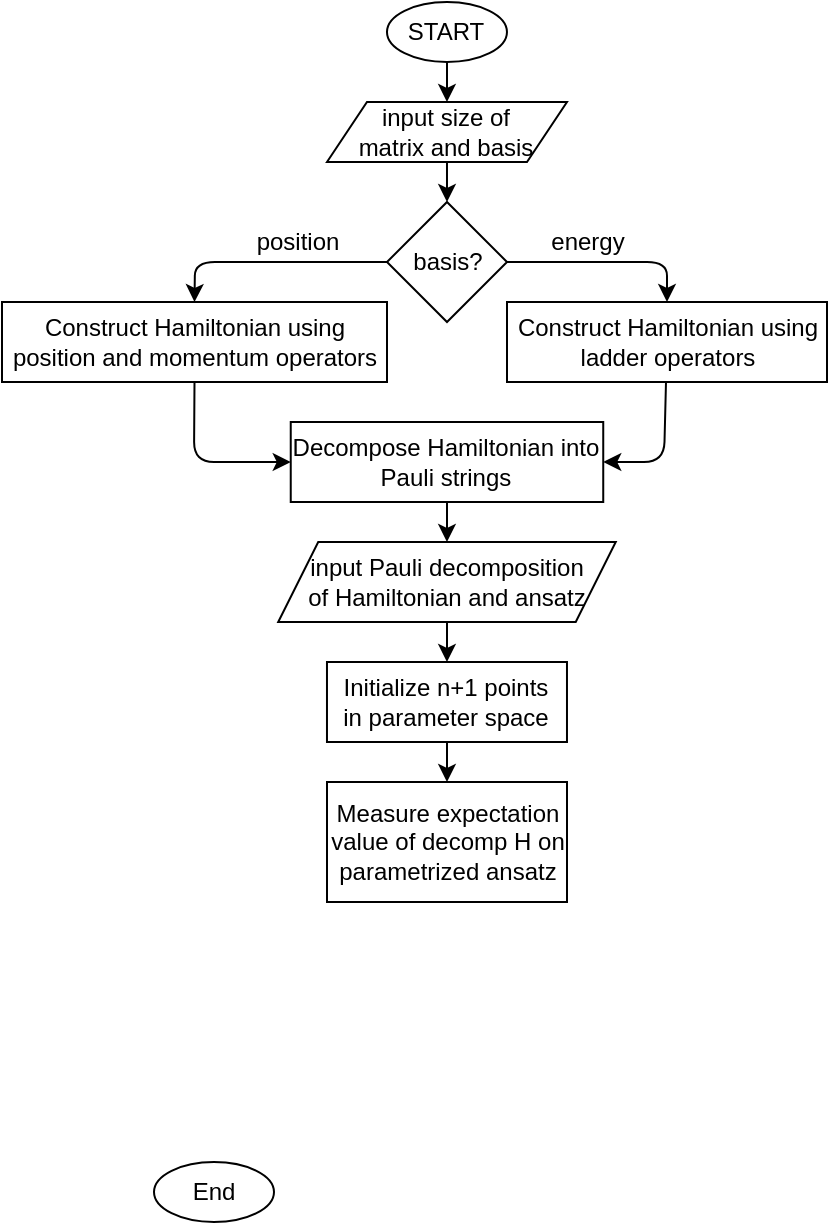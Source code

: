 <mxfile>
    <diagram id="Uprgt2FI4_6QWBYrfjb4" name="Page-1">
        <mxGraphModel dx="567" dy="286" grid="1" gridSize="10" guides="1" tooltips="1" connect="1" arrows="1" fold="1" page="1" pageScale="1" pageWidth="850" pageHeight="1100" math="0" shadow="0">
            <root>
                <mxCell id="0"/>
                <mxCell id="1" parent="0"/>
                <mxCell id="22" style="edgeStyle=none;html=1;entryX=0.5;entryY=0;entryDx=0;entryDy=0;" parent="1" source="2" target="16" edge="1">
                    <mxGeometry relative="1" as="geometry">
                        <mxPoint x="441.5" y="50" as="targetPoint"/>
                    </mxGeometry>
                </mxCell>
                <mxCell id="2" value="START" style="ellipse;whiteSpace=wrap;html=1;" parent="1" vertex="1">
                    <mxGeometry x="411.49" y="20" width="60" height="30" as="geometry"/>
                </mxCell>
                <mxCell id="6" value="End" style="ellipse;whiteSpace=wrap;html=1;" parent="1" vertex="1">
                    <mxGeometry x="295" y="600" width="60" height="30" as="geometry"/>
                </mxCell>
                <mxCell id="30" style="edgeStyle=none;html=1;entryX=0;entryY=0.5;entryDx=0;entryDy=0;exitX=0.5;exitY=1;exitDx=0;exitDy=0;" parent="1" source="11" target="25" edge="1">
                    <mxGeometry relative="1" as="geometry">
                        <Array as="points">
                            <mxPoint x="315" y="250"/>
                        </Array>
                    </mxGeometry>
                </mxCell>
                <mxCell id="11" value="Construct Hamiltonian using&lt;br&gt;position and momentum operators" style="rounded=0;whiteSpace=wrap;html=1;" parent="1" vertex="1">
                    <mxGeometry x="219" y="170" width="192.5" height="40" as="geometry"/>
                </mxCell>
                <mxCell id="18" style="edgeStyle=none;html=1;entryX=0.5;entryY=0;entryDx=0;entryDy=0;" parent="1" source="15" target="11" edge="1">
                    <mxGeometry relative="1" as="geometry">
                        <Array as="points">
                            <mxPoint x="315.5" y="150"/>
                        </Array>
                    </mxGeometry>
                </mxCell>
                <mxCell id="19" style="edgeStyle=none;html=1;entryX=0.5;entryY=0;entryDx=0;entryDy=0;" parent="1" source="15" target="17" edge="1">
                    <mxGeometry relative="1" as="geometry">
                        <Array as="points">
                            <mxPoint x="551.5" y="150"/>
                        </Array>
                    </mxGeometry>
                </mxCell>
                <mxCell id="15" value="basis?" style="rhombus;whiteSpace=wrap;html=1;" parent="1" vertex="1">
                    <mxGeometry x="411.5" y="120" width="60" height="60" as="geometry"/>
                </mxCell>
                <mxCell id="20" style="edgeStyle=none;html=1;entryX=0.5;entryY=0;entryDx=0;entryDy=0;" parent="1" source="16" target="15" edge="1">
                    <mxGeometry relative="1" as="geometry"/>
                </mxCell>
                <mxCell id="16" value="input size of&lt;br&gt;matrix and basis" style="shape=parallelogram;perimeter=parallelogramPerimeter;whiteSpace=wrap;html=1;fixedSize=1;" parent="1" vertex="1">
                    <mxGeometry x="381.49" y="70" width="120" height="30" as="geometry"/>
                </mxCell>
                <mxCell id="59" style="edgeStyle=none;html=1;entryX=1;entryY=0.5;entryDx=0;entryDy=0;" edge="1" parent="1" source="17" target="25">
                    <mxGeometry relative="1" as="geometry">
                        <Array as="points">
                            <mxPoint x="550" y="250"/>
                        </Array>
                    </mxGeometry>
                </mxCell>
                <mxCell id="17" value="Construct Hamiltonian using&lt;br&gt;ladder operators" style="rounded=0;whiteSpace=wrap;html=1;" parent="1" vertex="1">
                    <mxGeometry x="471.5" y="170" width="160" height="40" as="geometry"/>
                </mxCell>
                <mxCell id="23" value="position" style="text;html=1;strokeColor=none;fillColor=none;align=center;verticalAlign=middle;whiteSpace=wrap;rounded=0;" parent="1" vertex="1">
                    <mxGeometry x="341.5" y="130" width="50" height="20" as="geometry"/>
                </mxCell>
                <mxCell id="24" value="energy" style="text;html=1;strokeColor=none;fillColor=none;align=center;verticalAlign=middle;whiteSpace=wrap;rounded=0;" parent="1" vertex="1">
                    <mxGeometry x="491.5" y="130" width="40" height="20" as="geometry"/>
                </mxCell>
                <mxCell id="34" value="" style="edgeStyle=none;html=1;" parent="1" source="25" target="33" edge="1">
                    <mxGeometry relative="1" as="geometry"/>
                </mxCell>
                <mxCell id="25" value="Decompose Hamiltonian into&lt;br&gt;Pauli strings" style="rounded=0;whiteSpace=wrap;html=1;" parent="1" vertex="1">
                    <mxGeometry x="363.37" y="230" width="156.25" height="40" as="geometry"/>
                </mxCell>
                <mxCell id="58" value="" style="edgeStyle=none;html=1;" edge="1" parent="1" source="33" target="57">
                    <mxGeometry relative="1" as="geometry"/>
                </mxCell>
                <mxCell id="33" value="input Pauli decomposition&lt;br&gt;of Hamiltonian and ansatz" style="shape=parallelogram;perimeter=parallelogramPerimeter;whiteSpace=wrap;html=1;fixedSize=1;rounded=0;" parent="1" vertex="1">
                    <mxGeometry x="357.11" y="290" width="168.76" height="40" as="geometry"/>
                </mxCell>
                <mxCell id="61" value="" style="edgeStyle=none;html=1;" edge="1" parent="1" source="57" target="60">
                    <mxGeometry relative="1" as="geometry"/>
                </mxCell>
                <mxCell id="57" value="Initialize n+1 points&lt;br&gt;in parameter space" style="whiteSpace=wrap;html=1;rounded=0;" vertex="1" parent="1">
                    <mxGeometry x="381.49" y="350" width="120" height="40" as="geometry"/>
                </mxCell>
                <mxCell id="60" value="Measure expectation value of decomp H on&lt;br&gt;parametrized ansatz" style="whiteSpace=wrap;html=1;rounded=0;" vertex="1" parent="1">
                    <mxGeometry x="381.5" y="410" width="120" height="60" as="geometry"/>
                </mxCell>
            </root>
        </mxGraphModel>
    </diagram>
</mxfile>